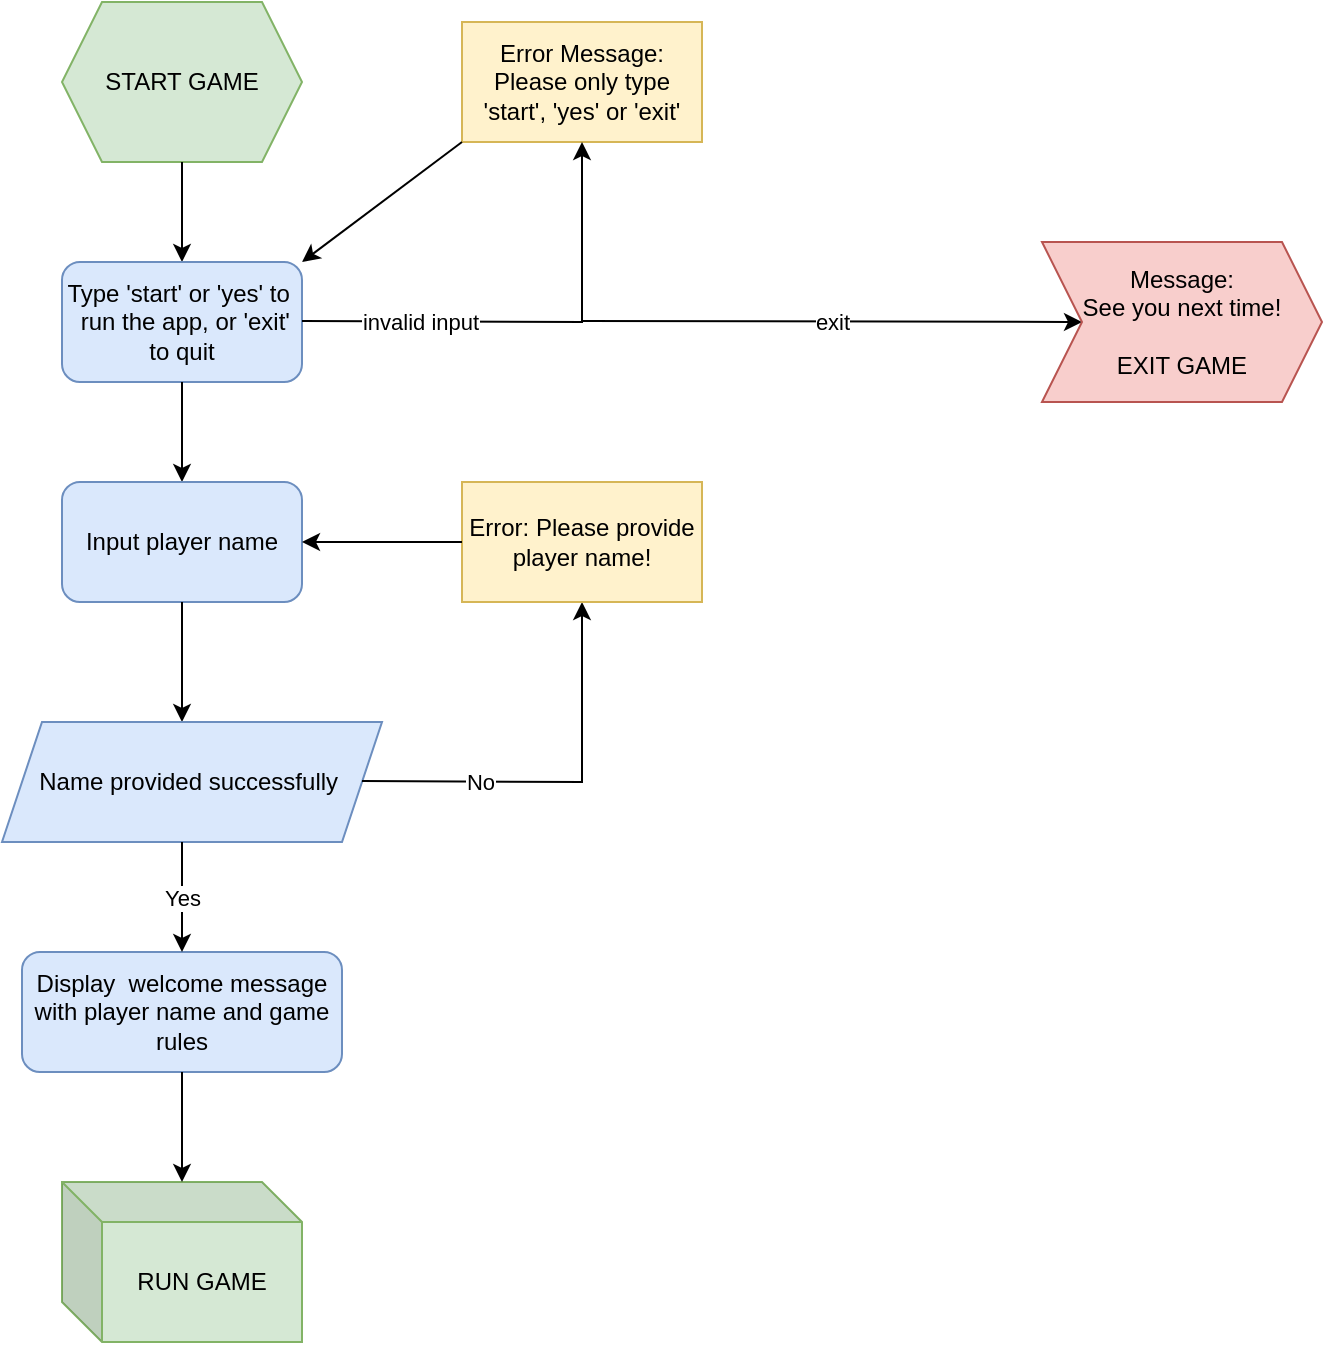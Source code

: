 <mxfile version="21.3.4" type="github">
  <diagram name="Page-1" id="Swsr_Z0zEbMHrlhTFfTt">
    <mxGraphModel dx="1050" dy="515" grid="1" gridSize="10" guides="1" tooltips="1" connect="1" arrows="1" fold="1" page="1" pageScale="1" pageWidth="827" pageHeight="1169" math="0" shadow="0">
      <root>
        <mxCell id="0" />
        <mxCell id="1" parent="0" />
        <mxCell id="9h_h1yKMg0pbd4XgV-KP-3" value="START GAME" style="shape=hexagon;perimeter=hexagonPerimeter2;whiteSpace=wrap;html=1;fixedSize=1;fillColor=#d5e8d4;strokeColor=#82b366;" vertex="1" parent="1">
          <mxGeometry x="70" y="80" width="120" height="80" as="geometry" />
        </mxCell>
        <mxCell id="9h_h1yKMg0pbd4XgV-KP-4" value="" style="endArrow=classic;html=1;rounded=0;exitX=0.5;exitY=1;exitDx=0;exitDy=0;" edge="1" parent="1" source="9h_h1yKMg0pbd4XgV-KP-3">
          <mxGeometry width="50" height="50" relative="1" as="geometry">
            <mxPoint x="390" y="290" as="sourcePoint" />
            <mxPoint x="130" y="210" as="targetPoint" />
          </mxGeometry>
        </mxCell>
        <mxCell id="9h_h1yKMg0pbd4XgV-KP-5" value="Type &#39;start&#39; or &#39;yes&#39; to&amp;nbsp; &amp;nbsp;run the app, or &#39;exit&#39; to quit" style="rounded=1;whiteSpace=wrap;html=1;fillColor=#dae8fc;strokeColor=#6c8ebf;" vertex="1" parent="1">
          <mxGeometry x="70" y="210" width="120" height="60" as="geometry" />
        </mxCell>
        <mxCell id="9h_h1yKMg0pbd4XgV-KP-6" value="" style="endArrow=classic;html=1;rounded=0;exitX=0.5;exitY=1;exitDx=0;exitDy=0;" edge="1" parent="1" source="9h_h1yKMg0pbd4XgV-KP-5">
          <mxGeometry width="50" height="50" relative="1" as="geometry">
            <mxPoint x="390" y="290" as="sourcePoint" />
            <mxPoint x="130" y="320" as="targetPoint" />
          </mxGeometry>
        </mxCell>
        <mxCell id="9h_h1yKMg0pbd4XgV-KP-7" value="Input player name" style="rounded=1;whiteSpace=wrap;html=1;fillColor=#dae8fc;strokeColor=#6c8ebf;" vertex="1" parent="1">
          <mxGeometry x="70" y="320" width="120" height="60" as="geometry" />
        </mxCell>
        <mxCell id="9h_h1yKMg0pbd4XgV-KP-11" value="" style="endArrow=classic;html=1;rounded=0;exitX=0.5;exitY=1;exitDx=0;exitDy=0;" edge="1" parent="1" source="9h_h1yKMg0pbd4XgV-KP-7">
          <mxGeometry width="50" height="50" relative="1" as="geometry">
            <mxPoint x="390" y="490" as="sourcePoint" />
            <mxPoint x="130" y="440" as="targetPoint" />
          </mxGeometry>
        </mxCell>
        <mxCell id="9h_h1yKMg0pbd4XgV-KP-12" value="Display&amp;nbsp; welcome message with player name and game rules" style="rounded=1;whiteSpace=wrap;html=1;fillColor=#dae8fc;strokeColor=#6c8ebf;" vertex="1" parent="1">
          <mxGeometry x="50" y="555" width="160" height="60" as="geometry" />
        </mxCell>
        <mxCell id="9h_h1yKMg0pbd4XgV-KP-15" value="Name provided successfully&amp;nbsp;" style="shape=parallelogram;perimeter=parallelogramPerimeter;whiteSpace=wrap;html=1;fixedSize=1;fillColor=#dae8fc;strokeColor=#6c8ebf;" vertex="1" parent="1">
          <mxGeometry x="40" y="440" width="190" height="60" as="geometry" />
        </mxCell>
        <mxCell id="9h_h1yKMg0pbd4XgV-KP-17" value="RUN GAME" style="shape=cube;whiteSpace=wrap;html=1;boundedLbl=1;backgroundOutline=1;darkOpacity=0.05;darkOpacity2=0.1;fillColor=#d5e8d4;strokeColor=#82b366;" vertex="1" parent="1">
          <mxGeometry x="70" y="670" width="120" height="80" as="geometry" />
        </mxCell>
        <mxCell id="9h_h1yKMg0pbd4XgV-KP-18" value="" style="endArrow=classic;html=1;rounded=0;exitX=0.5;exitY=1;exitDx=0;exitDy=0;" edge="1" parent="1" source="9h_h1yKMg0pbd4XgV-KP-12">
          <mxGeometry width="50" height="50" relative="1" as="geometry">
            <mxPoint x="390" y="690" as="sourcePoint" />
            <mxPoint x="130" y="670" as="targetPoint" />
          </mxGeometry>
        </mxCell>
        <mxCell id="9h_h1yKMg0pbd4XgV-KP-22" value="" style="endArrow=classic;html=1;rounded=0;entryX=0.5;entryY=1;entryDx=0;entryDy=0;" edge="1" parent="1" target="9h_h1yKMg0pbd4XgV-KP-28">
          <mxGeometry relative="1" as="geometry">
            <mxPoint x="220" y="469.5" as="sourcePoint" />
            <mxPoint x="340" y="469.5" as="targetPoint" />
            <Array as="points">
              <mxPoint x="330" y="470" />
            </Array>
          </mxGeometry>
        </mxCell>
        <mxCell id="9h_h1yKMg0pbd4XgV-KP-23" value="No" style="edgeLabel;resizable=0;html=1;align=center;verticalAlign=middle;" connectable="0" vertex="1" parent="9h_h1yKMg0pbd4XgV-KP-22">
          <mxGeometry relative="1" as="geometry">
            <mxPoint x="-41" as="offset" />
          </mxGeometry>
        </mxCell>
        <mxCell id="9h_h1yKMg0pbd4XgV-KP-25" value="" style="endArrow=classic;html=1;rounded=0;entryX=0.5;entryY=0;entryDx=0;entryDy=0;" edge="1" parent="1" target="9h_h1yKMg0pbd4XgV-KP-12">
          <mxGeometry relative="1" as="geometry">
            <mxPoint x="130" y="500" as="sourcePoint" />
            <mxPoint x="280" y="500" as="targetPoint" />
            <Array as="points">
              <mxPoint x="130" y="530" />
            </Array>
          </mxGeometry>
        </mxCell>
        <mxCell id="9h_h1yKMg0pbd4XgV-KP-26" value="Yes" style="edgeLabel;resizable=0;html=1;align=center;verticalAlign=middle;" connectable="0" vertex="1" parent="9h_h1yKMg0pbd4XgV-KP-25">
          <mxGeometry relative="1" as="geometry">
            <mxPoint as="offset" />
          </mxGeometry>
        </mxCell>
        <mxCell id="9h_h1yKMg0pbd4XgV-KP-28" value="Error: Please provide player name!" style="rounded=0;whiteSpace=wrap;html=1;fillColor=#fff2cc;strokeColor=#d6b656;" vertex="1" parent="1">
          <mxGeometry x="270" y="320" width="120" height="60" as="geometry" />
        </mxCell>
        <mxCell id="9h_h1yKMg0pbd4XgV-KP-32" value="" style="endArrow=classic;html=1;rounded=0;entryX=1;entryY=0.5;entryDx=0;entryDy=0;exitX=0;exitY=0.5;exitDx=0;exitDy=0;" edge="1" parent="1" source="9h_h1yKMg0pbd4XgV-KP-28" target="9h_h1yKMg0pbd4XgV-KP-7">
          <mxGeometry width="50" height="50" relative="1" as="geometry">
            <mxPoint x="390" y="290" as="sourcePoint" />
            <mxPoint x="440" y="240" as="targetPoint" />
          </mxGeometry>
        </mxCell>
        <mxCell id="9h_h1yKMg0pbd4XgV-KP-33" value="Error Message: Please only type &#39;start&#39;, &#39;yes&#39; or &#39;exit&#39;" style="rounded=0;whiteSpace=wrap;html=1;fillColor=#fff2cc;strokeColor=#d6b656;" vertex="1" parent="1">
          <mxGeometry x="270" y="90" width="120" height="60" as="geometry" />
        </mxCell>
        <mxCell id="9h_h1yKMg0pbd4XgV-KP-36" value="" style="endArrow=classic;html=1;rounded=0;entryX=0.5;entryY=1;entryDx=0;entryDy=0;" edge="1" parent="1" target="9h_h1yKMg0pbd4XgV-KP-33">
          <mxGeometry relative="1" as="geometry">
            <mxPoint x="190" y="239.5" as="sourcePoint" />
            <mxPoint x="290" y="239.5" as="targetPoint" />
            <Array as="points">
              <mxPoint x="330" y="240" />
            </Array>
          </mxGeometry>
        </mxCell>
        <mxCell id="9h_h1yKMg0pbd4XgV-KP-37" value="invalid input" style="edgeLabel;resizable=0;html=1;align=center;verticalAlign=middle;" connectable="0" vertex="1" parent="9h_h1yKMg0pbd4XgV-KP-36">
          <mxGeometry relative="1" as="geometry">
            <mxPoint x="-56" as="offset" />
          </mxGeometry>
        </mxCell>
        <mxCell id="9h_h1yKMg0pbd4XgV-KP-38" value="" style="endArrow=classic;html=1;rounded=0;" edge="1" parent="1">
          <mxGeometry relative="1" as="geometry">
            <mxPoint x="330" y="239.5" as="sourcePoint" />
            <mxPoint x="580" y="240" as="targetPoint" />
          </mxGeometry>
        </mxCell>
        <mxCell id="9h_h1yKMg0pbd4XgV-KP-39" value="exit" style="edgeLabel;resizable=0;html=1;align=center;verticalAlign=middle;" connectable="0" vertex="1" parent="9h_h1yKMg0pbd4XgV-KP-38">
          <mxGeometry relative="1" as="geometry" />
        </mxCell>
        <mxCell id="9h_h1yKMg0pbd4XgV-KP-40" value="" style="endArrow=classic;html=1;rounded=0;exitX=0;exitY=1;exitDx=0;exitDy=0;" edge="1" parent="1" source="9h_h1yKMg0pbd4XgV-KP-33">
          <mxGeometry width="50" height="50" relative="1" as="geometry">
            <mxPoint x="210" y="210" as="sourcePoint" />
            <mxPoint x="190" y="210" as="targetPoint" />
          </mxGeometry>
        </mxCell>
        <mxCell id="9h_h1yKMg0pbd4XgV-KP-41" value="Message: &lt;br&gt;See you next time!&lt;br&gt;&lt;br&gt;EXIT GAME" style="shape=step;perimeter=stepPerimeter;whiteSpace=wrap;html=1;fixedSize=1;fillColor=#f8cecc;strokeColor=#b85450;" vertex="1" parent="1">
          <mxGeometry x="560" y="200" width="140" height="80" as="geometry" />
        </mxCell>
      </root>
    </mxGraphModel>
  </diagram>
</mxfile>
